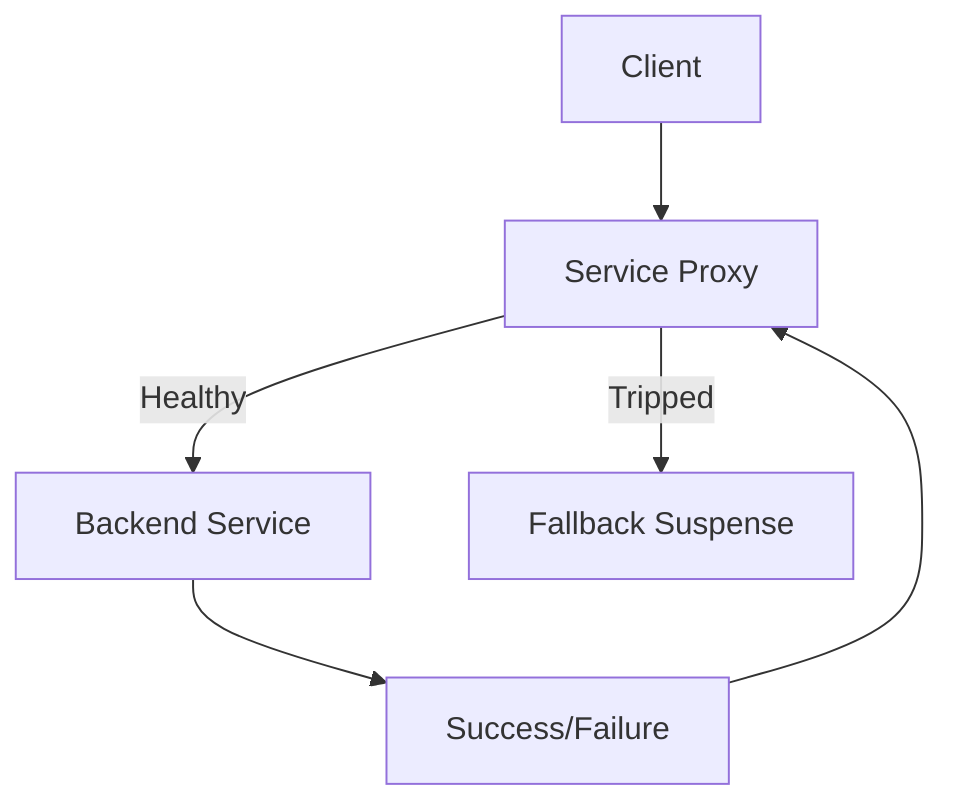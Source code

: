 graph TD
    A[Client] --> B[Service Proxy]
    B -->|Healthy| C[Backend Service]
    B -->|Tripped| D[Fallback Suspense]
    C --> E[Success/Failure]
    E --> B